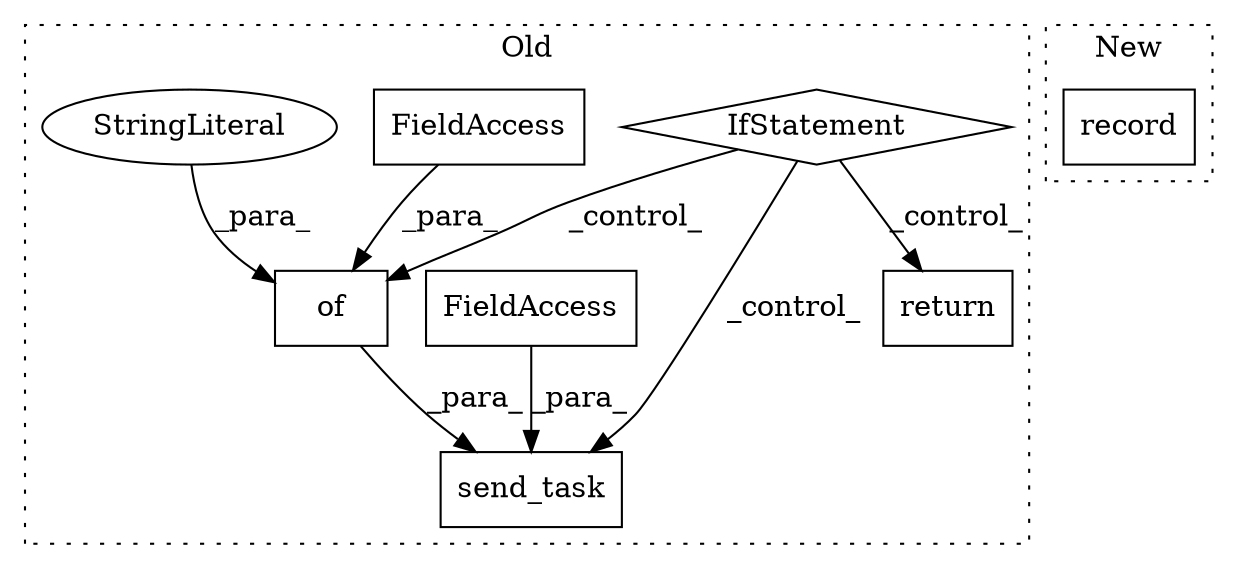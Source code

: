 digraph G {
subgraph cluster0 {
1 [label="return" a="41" s="1316" l="7" shape="box"];
3 [label="IfStatement" a="25" s="1287,1306" l="4,2" shape="diamond"];
4 [label="of" a="32" s="1396,1558" l="3,1" shape="box"];
5 [label="FieldAccess" a="22" s="1414" l="23" shape="box"];
6 [label="send_task" a="32" s="1345,1559" l="10,1" shape="box"];
7 [label="FieldAccess" a="22" s="1355" l="36" shape="box"];
8 [label="StringLiteral" a="45" s="1474" l="16" shape="ellipse"];
label = "Old";
style="dotted";
}
subgraph cluster1 {
2 [label="record" a="32" s="1586,1624" l="7,1" shape="box"];
label = "New";
style="dotted";
}
3 -> 4 [label="_control_"];
3 -> 1 [label="_control_"];
3 -> 6 [label="_control_"];
4 -> 6 [label="_para_"];
5 -> 4 [label="_para_"];
7 -> 6 [label="_para_"];
8 -> 4 [label="_para_"];
}